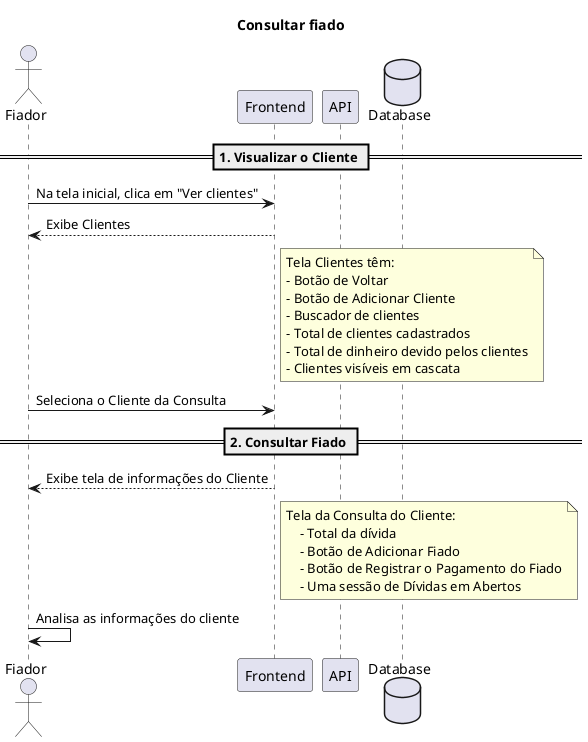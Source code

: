 @startuml name Consultar fiado
title "Consultar fiado"

actor Fiador as "Fiador" 
participant Frontend as "Frontend"
participant API as "API"
database DB as "Database"

== 1. Visualizar o Cliente ==
Fiador -> Frontend : Na tela inicial, clica em "Ver clientes"
Frontend --> Fiador : Exibe Clientes

note right of Frontend
  Tela Clientes têm:
  - Botão de Voltar
  - Botão de Adicionar Cliente
  - Buscador de clientes
  - Total de clientes cadastrados 
  - Total de dinheiro devido pelos clientes
  - Clientes visíveis em cascata
end note

Fiador -> Frontend : Seleciona o Cliente da Consulta

== 2. Consultar Fiado ==
Frontend --> Fiador : Exibe tela de informações do Cliente

note right of Frontend
    Tela da Consulta do Cliente:
        - Total da dívida
        - Botão de Adicionar Fiado
        - Botão de Registrar o Pagamento do Fiado
        - Uma sessão de Dívidas em Abertos
end note

Fiador -> Fiador : Analisa as informações do cliente